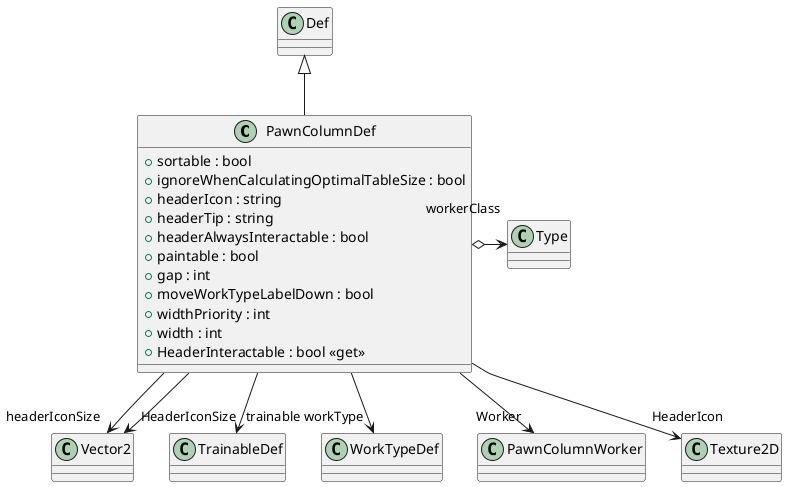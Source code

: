 @startuml
class PawnColumnDef {
    + sortable : bool
    + ignoreWhenCalculatingOptimalTableSize : bool
    + headerIcon : string
    + headerTip : string
    + headerAlwaysInteractable : bool
    + paintable : bool
    + gap : int
    + moveWorkTypeLabelDown : bool
    + widthPriority : int
    + width : int
    + HeaderInteractable : bool <<get>>
}
Def <|-- PawnColumnDef
PawnColumnDef o-> "workerClass" Type
PawnColumnDef --> "headerIconSize" Vector2
PawnColumnDef --> "trainable" TrainableDef
PawnColumnDef --> "workType" WorkTypeDef
PawnColumnDef --> "Worker" PawnColumnWorker
PawnColumnDef --> "HeaderIcon" Texture2D
PawnColumnDef --> "HeaderIconSize" Vector2
@enduml
